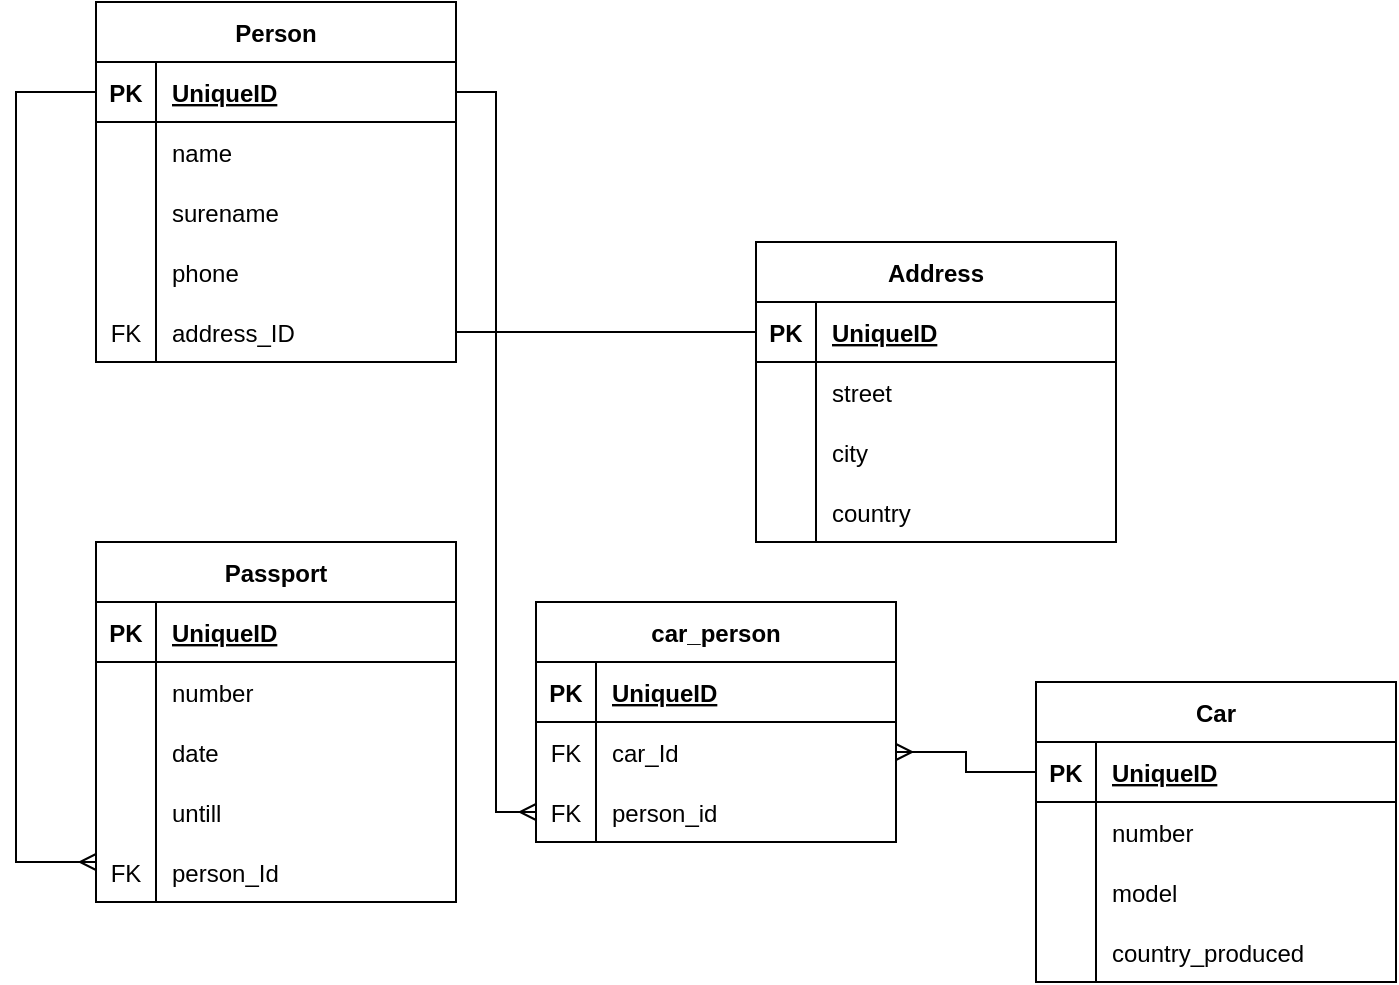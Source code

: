 <mxfile version="17.0.0" type="github">
  <diagram id="XleUn_aJ2QHgJPdEySTZ" name="Page-1">
    <mxGraphModel dx="942" dy="614" grid="1" gridSize="10" guides="1" tooltips="1" connect="1" arrows="1" fold="1" page="1" pageScale="1" pageWidth="827" pageHeight="1169" math="0" shadow="0">
      <root>
        <mxCell id="0" />
        <mxCell id="1" parent="0" />
        <mxCell id="KHHjTdDqQCsPcmAyDWd0-1" value="Person" style="shape=table;startSize=30;container=1;collapsible=1;childLayout=tableLayout;fixedRows=1;rowLines=0;fontStyle=1;align=center;resizeLast=1;" vertex="1" parent="1">
          <mxGeometry x="150" y="30" width="180" height="180" as="geometry" />
        </mxCell>
        <mxCell id="KHHjTdDqQCsPcmAyDWd0-2" value="" style="shape=tableRow;horizontal=0;startSize=0;swimlaneHead=0;swimlaneBody=0;fillColor=none;collapsible=0;dropTarget=0;points=[[0,0.5],[1,0.5]];portConstraint=eastwest;top=0;left=0;right=0;bottom=1;" vertex="1" parent="KHHjTdDqQCsPcmAyDWd0-1">
          <mxGeometry y="30" width="180" height="30" as="geometry" />
        </mxCell>
        <mxCell id="KHHjTdDqQCsPcmAyDWd0-3" value="PK" style="shape=partialRectangle;connectable=0;fillColor=none;top=0;left=0;bottom=0;right=0;fontStyle=1;overflow=hidden;" vertex="1" parent="KHHjTdDqQCsPcmAyDWd0-2">
          <mxGeometry width="30" height="30" as="geometry">
            <mxRectangle width="30" height="30" as="alternateBounds" />
          </mxGeometry>
        </mxCell>
        <mxCell id="KHHjTdDqQCsPcmAyDWd0-4" value="UniqueID" style="shape=partialRectangle;connectable=0;fillColor=none;top=0;left=0;bottom=0;right=0;align=left;spacingLeft=6;fontStyle=5;overflow=hidden;" vertex="1" parent="KHHjTdDqQCsPcmAyDWd0-2">
          <mxGeometry x="30" width="150" height="30" as="geometry">
            <mxRectangle width="150" height="30" as="alternateBounds" />
          </mxGeometry>
        </mxCell>
        <mxCell id="KHHjTdDqQCsPcmAyDWd0-5" value="" style="shape=tableRow;horizontal=0;startSize=0;swimlaneHead=0;swimlaneBody=0;fillColor=none;collapsible=0;dropTarget=0;points=[[0,0.5],[1,0.5]];portConstraint=eastwest;top=0;left=0;right=0;bottom=0;" vertex="1" parent="KHHjTdDqQCsPcmAyDWd0-1">
          <mxGeometry y="60" width="180" height="30" as="geometry" />
        </mxCell>
        <mxCell id="KHHjTdDqQCsPcmAyDWd0-6" value="" style="shape=partialRectangle;connectable=0;fillColor=none;top=0;left=0;bottom=0;right=0;editable=1;overflow=hidden;" vertex="1" parent="KHHjTdDqQCsPcmAyDWd0-5">
          <mxGeometry width="30" height="30" as="geometry">
            <mxRectangle width="30" height="30" as="alternateBounds" />
          </mxGeometry>
        </mxCell>
        <mxCell id="KHHjTdDqQCsPcmAyDWd0-7" value="name" style="shape=partialRectangle;connectable=0;fillColor=none;top=0;left=0;bottom=0;right=0;align=left;spacingLeft=6;overflow=hidden;" vertex="1" parent="KHHjTdDqQCsPcmAyDWd0-5">
          <mxGeometry x="30" width="150" height="30" as="geometry">
            <mxRectangle width="150" height="30" as="alternateBounds" />
          </mxGeometry>
        </mxCell>
        <mxCell id="KHHjTdDqQCsPcmAyDWd0-8" value="" style="shape=tableRow;horizontal=0;startSize=0;swimlaneHead=0;swimlaneBody=0;fillColor=none;collapsible=0;dropTarget=0;points=[[0,0.5],[1,0.5]];portConstraint=eastwest;top=0;left=0;right=0;bottom=0;" vertex="1" parent="KHHjTdDqQCsPcmAyDWd0-1">
          <mxGeometry y="90" width="180" height="30" as="geometry" />
        </mxCell>
        <mxCell id="KHHjTdDqQCsPcmAyDWd0-9" value="" style="shape=partialRectangle;connectable=0;fillColor=none;top=0;left=0;bottom=0;right=0;editable=1;overflow=hidden;" vertex="1" parent="KHHjTdDqQCsPcmAyDWd0-8">
          <mxGeometry width="30" height="30" as="geometry">
            <mxRectangle width="30" height="30" as="alternateBounds" />
          </mxGeometry>
        </mxCell>
        <mxCell id="KHHjTdDqQCsPcmAyDWd0-10" value="surename" style="shape=partialRectangle;connectable=0;fillColor=none;top=0;left=0;bottom=0;right=0;align=left;spacingLeft=6;overflow=hidden;" vertex="1" parent="KHHjTdDqQCsPcmAyDWd0-8">
          <mxGeometry x="30" width="150" height="30" as="geometry">
            <mxRectangle width="150" height="30" as="alternateBounds" />
          </mxGeometry>
        </mxCell>
        <mxCell id="KHHjTdDqQCsPcmAyDWd0-11" value="" style="shape=tableRow;horizontal=0;startSize=0;swimlaneHead=0;swimlaneBody=0;fillColor=none;collapsible=0;dropTarget=0;points=[[0,0.5],[1,0.5]];portConstraint=eastwest;top=0;left=0;right=0;bottom=0;" vertex="1" parent="KHHjTdDqQCsPcmAyDWd0-1">
          <mxGeometry y="120" width="180" height="30" as="geometry" />
        </mxCell>
        <mxCell id="KHHjTdDqQCsPcmAyDWd0-12" value="" style="shape=partialRectangle;connectable=0;fillColor=none;top=0;left=0;bottom=0;right=0;editable=1;overflow=hidden;" vertex="1" parent="KHHjTdDqQCsPcmAyDWd0-11">
          <mxGeometry width="30" height="30" as="geometry">
            <mxRectangle width="30" height="30" as="alternateBounds" />
          </mxGeometry>
        </mxCell>
        <mxCell id="KHHjTdDqQCsPcmAyDWd0-13" value="phone" style="shape=partialRectangle;connectable=0;fillColor=none;top=0;left=0;bottom=0;right=0;align=left;spacingLeft=6;overflow=hidden;" vertex="1" parent="KHHjTdDqQCsPcmAyDWd0-11">
          <mxGeometry x="30" width="150" height="30" as="geometry">
            <mxRectangle width="150" height="30" as="alternateBounds" />
          </mxGeometry>
        </mxCell>
        <mxCell id="KHHjTdDqQCsPcmAyDWd0-49" value="" style="shape=tableRow;horizontal=0;startSize=0;swimlaneHead=0;swimlaneBody=0;fillColor=none;collapsible=0;dropTarget=0;points=[[0,0.5],[1,0.5]];portConstraint=eastwest;top=0;left=0;right=0;bottom=0;" vertex="1" parent="KHHjTdDqQCsPcmAyDWd0-1">
          <mxGeometry y="150" width="180" height="30" as="geometry" />
        </mxCell>
        <mxCell id="KHHjTdDqQCsPcmAyDWd0-50" value="FK" style="shape=partialRectangle;connectable=0;fillColor=none;top=0;left=0;bottom=0;right=0;editable=1;overflow=hidden;" vertex="1" parent="KHHjTdDqQCsPcmAyDWd0-49">
          <mxGeometry width="30" height="30" as="geometry">
            <mxRectangle width="30" height="30" as="alternateBounds" />
          </mxGeometry>
        </mxCell>
        <mxCell id="KHHjTdDqQCsPcmAyDWd0-51" value="address_ID" style="shape=partialRectangle;connectable=0;fillColor=none;top=0;left=0;bottom=0;right=0;align=left;spacingLeft=6;overflow=hidden;" vertex="1" parent="KHHjTdDqQCsPcmAyDWd0-49">
          <mxGeometry x="30" width="150" height="30" as="geometry">
            <mxRectangle width="150" height="30" as="alternateBounds" />
          </mxGeometry>
        </mxCell>
        <mxCell id="KHHjTdDqQCsPcmAyDWd0-14" value="Address" style="shape=table;startSize=30;container=1;collapsible=1;childLayout=tableLayout;fixedRows=1;rowLines=0;fontStyle=1;align=center;resizeLast=1;" vertex="1" parent="1">
          <mxGeometry x="480" y="150" width="180" height="150" as="geometry" />
        </mxCell>
        <mxCell id="KHHjTdDqQCsPcmAyDWd0-15" value="" style="shape=tableRow;horizontal=0;startSize=0;swimlaneHead=0;swimlaneBody=0;fillColor=none;collapsible=0;dropTarget=0;points=[[0,0.5],[1,0.5]];portConstraint=eastwest;top=0;left=0;right=0;bottom=1;" vertex="1" parent="KHHjTdDqQCsPcmAyDWd0-14">
          <mxGeometry y="30" width="180" height="30" as="geometry" />
        </mxCell>
        <mxCell id="KHHjTdDqQCsPcmAyDWd0-16" value="PK" style="shape=partialRectangle;connectable=0;fillColor=none;top=0;left=0;bottom=0;right=0;fontStyle=1;overflow=hidden;" vertex="1" parent="KHHjTdDqQCsPcmAyDWd0-15">
          <mxGeometry width="30" height="30" as="geometry">
            <mxRectangle width="30" height="30" as="alternateBounds" />
          </mxGeometry>
        </mxCell>
        <mxCell id="KHHjTdDqQCsPcmAyDWd0-17" value="UniqueID" style="shape=partialRectangle;connectable=0;fillColor=none;top=0;left=0;bottom=0;right=0;align=left;spacingLeft=6;fontStyle=5;overflow=hidden;" vertex="1" parent="KHHjTdDqQCsPcmAyDWd0-15">
          <mxGeometry x="30" width="150" height="30" as="geometry">
            <mxRectangle width="150" height="30" as="alternateBounds" />
          </mxGeometry>
        </mxCell>
        <mxCell id="KHHjTdDqQCsPcmAyDWd0-18" value="" style="shape=tableRow;horizontal=0;startSize=0;swimlaneHead=0;swimlaneBody=0;fillColor=none;collapsible=0;dropTarget=0;points=[[0,0.5],[1,0.5]];portConstraint=eastwest;top=0;left=0;right=0;bottom=0;" vertex="1" parent="KHHjTdDqQCsPcmAyDWd0-14">
          <mxGeometry y="60" width="180" height="30" as="geometry" />
        </mxCell>
        <mxCell id="KHHjTdDqQCsPcmAyDWd0-19" value="" style="shape=partialRectangle;connectable=0;fillColor=none;top=0;left=0;bottom=0;right=0;editable=1;overflow=hidden;" vertex="1" parent="KHHjTdDqQCsPcmAyDWd0-18">
          <mxGeometry width="30" height="30" as="geometry">
            <mxRectangle width="30" height="30" as="alternateBounds" />
          </mxGeometry>
        </mxCell>
        <mxCell id="KHHjTdDqQCsPcmAyDWd0-20" value="street" style="shape=partialRectangle;connectable=0;fillColor=none;top=0;left=0;bottom=0;right=0;align=left;spacingLeft=6;overflow=hidden;" vertex="1" parent="KHHjTdDqQCsPcmAyDWd0-18">
          <mxGeometry x="30" width="150" height="30" as="geometry">
            <mxRectangle width="150" height="30" as="alternateBounds" />
          </mxGeometry>
        </mxCell>
        <mxCell id="KHHjTdDqQCsPcmAyDWd0-21" value="" style="shape=tableRow;horizontal=0;startSize=0;swimlaneHead=0;swimlaneBody=0;fillColor=none;collapsible=0;dropTarget=0;points=[[0,0.5],[1,0.5]];portConstraint=eastwest;top=0;left=0;right=0;bottom=0;" vertex="1" parent="KHHjTdDqQCsPcmAyDWd0-14">
          <mxGeometry y="90" width="180" height="30" as="geometry" />
        </mxCell>
        <mxCell id="KHHjTdDqQCsPcmAyDWd0-22" value="" style="shape=partialRectangle;connectable=0;fillColor=none;top=0;left=0;bottom=0;right=0;editable=1;overflow=hidden;" vertex="1" parent="KHHjTdDqQCsPcmAyDWd0-21">
          <mxGeometry width="30" height="30" as="geometry">
            <mxRectangle width="30" height="30" as="alternateBounds" />
          </mxGeometry>
        </mxCell>
        <mxCell id="KHHjTdDqQCsPcmAyDWd0-23" value="city" style="shape=partialRectangle;connectable=0;fillColor=none;top=0;left=0;bottom=0;right=0;align=left;spacingLeft=6;overflow=hidden;" vertex="1" parent="KHHjTdDqQCsPcmAyDWd0-21">
          <mxGeometry x="30" width="150" height="30" as="geometry">
            <mxRectangle width="150" height="30" as="alternateBounds" />
          </mxGeometry>
        </mxCell>
        <mxCell id="KHHjTdDqQCsPcmAyDWd0-24" value="" style="shape=tableRow;horizontal=0;startSize=0;swimlaneHead=0;swimlaneBody=0;fillColor=none;collapsible=0;dropTarget=0;points=[[0,0.5],[1,0.5]];portConstraint=eastwest;top=0;left=0;right=0;bottom=0;" vertex="1" parent="KHHjTdDqQCsPcmAyDWd0-14">
          <mxGeometry y="120" width="180" height="30" as="geometry" />
        </mxCell>
        <mxCell id="KHHjTdDqQCsPcmAyDWd0-25" value="&#xa;&#xa;&lt;span style=&quot;font-size: 10pt ; font-family: , &amp;quot;arial&amp;quot; ; font-weight: normal ; font-style: normal ; text-decoration: underline ; color: #386bf3 ; text-align: center&quot;&gt;&lt;a class=&quot;in-cell-link&quot; href=&quot;https://picsum.photos/200&quot; target=&quot;_blank&quot;&gt;https://picsum.photos/200&lt;/a&gt;&lt;/span&gt;&#xa;&#xa;" style="shape=partialRectangle;connectable=0;fillColor=none;top=0;left=0;bottom=0;right=0;editable=1;overflow=hidden;" vertex="1" parent="KHHjTdDqQCsPcmAyDWd0-24">
          <mxGeometry width="30" height="30" as="geometry">
            <mxRectangle width="30" height="30" as="alternateBounds" />
          </mxGeometry>
        </mxCell>
        <mxCell id="KHHjTdDqQCsPcmAyDWd0-26" value="country" style="shape=partialRectangle;connectable=0;fillColor=none;top=0;left=0;bottom=0;right=0;align=left;spacingLeft=6;overflow=hidden;" vertex="1" parent="KHHjTdDqQCsPcmAyDWd0-24">
          <mxGeometry x="30" width="150" height="30" as="geometry">
            <mxRectangle width="150" height="30" as="alternateBounds" />
          </mxGeometry>
        </mxCell>
        <mxCell id="KHHjTdDqQCsPcmAyDWd0-55" style="edgeStyle=orthogonalEdgeStyle;rounded=0;orthogonalLoop=1;jettySize=auto;html=1;exitX=0;exitY=0.5;exitDx=0;exitDy=0;endArrow=baseDash;endFill=0;" edge="1" parent="1" source="KHHjTdDqQCsPcmAyDWd0-15" target="KHHjTdDqQCsPcmAyDWd0-49">
          <mxGeometry relative="1" as="geometry" />
        </mxCell>
        <mxCell id="KHHjTdDqQCsPcmAyDWd0-56" value="Passport" style="shape=table;startSize=30;container=1;collapsible=1;childLayout=tableLayout;fixedRows=1;rowLines=0;fontStyle=1;align=center;resizeLast=1;" vertex="1" parent="1">
          <mxGeometry x="150" y="300" width="180" height="180" as="geometry" />
        </mxCell>
        <mxCell id="KHHjTdDqQCsPcmAyDWd0-57" value="" style="shape=tableRow;horizontal=0;startSize=0;swimlaneHead=0;swimlaneBody=0;fillColor=none;collapsible=0;dropTarget=0;points=[[0,0.5],[1,0.5]];portConstraint=eastwest;top=0;left=0;right=0;bottom=1;" vertex="1" parent="KHHjTdDqQCsPcmAyDWd0-56">
          <mxGeometry y="30" width="180" height="30" as="geometry" />
        </mxCell>
        <mxCell id="KHHjTdDqQCsPcmAyDWd0-58" value="PK" style="shape=partialRectangle;connectable=0;fillColor=none;top=0;left=0;bottom=0;right=0;fontStyle=1;overflow=hidden;" vertex="1" parent="KHHjTdDqQCsPcmAyDWd0-57">
          <mxGeometry width="30" height="30" as="geometry">
            <mxRectangle width="30" height="30" as="alternateBounds" />
          </mxGeometry>
        </mxCell>
        <mxCell id="KHHjTdDqQCsPcmAyDWd0-59" value="UniqueID" style="shape=partialRectangle;connectable=0;fillColor=none;top=0;left=0;bottom=0;right=0;align=left;spacingLeft=6;fontStyle=5;overflow=hidden;" vertex="1" parent="KHHjTdDqQCsPcmAyDWd0-57">
          <mxGeometry x="30" width="150" height="30" as="geometry">
            <mxRectangle width="150" height="30" as="alternateBounds" />
          </mxGeometry>
        </mxCell>
        <mxCell id="KHHjTdDqQCsPcmAyDWd0-60" value="" style="shape=tableRow;horizontal=0;startSize=0;swimlaneHead=0;swimlaneBody=0;fillColor=none;collapsible=0;dropTarget=0;points=[[0,0.5],[1,0.5]];portConstraint=eastwest;top=0;left=0;right=0;bottom=0;" vertex="1" parent="KHHjTdDqQCsPcmAyDWd0-56">
          <mxGeometry y="60" width="180" height="30" as="geometry" />
        </mxCell>
        <mxCell id="KHHjTdDqQCsPcmAyDWd0-61" value="" style="shape=partialRectangle;connectable=0;fillColor=none;top=0;left=0;bottom=0;right=0;editable=1;overflow=hidden;" vertex="1" parent="KHHjTdDqQCsPcmAyDWd0-60">
          <mxGeometry width="30" height="30" as="geometry">
            <mxRectangle width="30" height="30" as="alternateBounds" />
          </mxGeometry>
        </mxCell>
        <mxCell id="KHHjTdDqQCsPcmAyDWd0-62" value="number" style="shape=partialRectangle;connectable=0;fillColor=none;top=0;left=0;bottom=0;right=0;align=left;spacingLeft=6;overflow=hidden;" vertex="1" parent="KHHjTdDqQCsPcmAyDWd0-60">
          <mxGeometry x="30" width="150" height="30" as="geometry">
            <mxRectangle width="150" height="30" as="alternateBounds" />
          </mxGeometry>
        </mxCell>
        <mxCell id="KHHjTdDqQCsPcmAyDWd0-63" value="" style="shape=tableRow;horizontal=0;startSize=0;swimlaneHead=0;swimlaneBody=0;fillColor=none;collapsible=0;dropTarget=0;points=[[0,0.5],[1,0.5]];portConstraint=eastwest;top=0;left=0;right=0;bottom=0;" vertex="1" parent="KHHjTdDqQCsPcmAyDWd0-56">
          <mxGeometry y="90" width="180" height="30" as="geometry" />
        </mxCell>
        <mxCell id="KHHjTdDqQCsPcmAyDWd0-64" value="" style="shape=partialRectangle;connectable=0;fillColor=none;top=0;left=0;bottom=0;right=0;editable=1;overflow=hidden;" vertex="1" parent="KHHjTdDqQCsPcmAyDWd0-63">
          <mxGeometry width="30" height="30" as="geometry">
            <mxRectangle width="30" height="30" as="alternateBounds" />
          </mxGeometry>
        </mxCell>
        <mxCell id="KHHjTdDqQCsPcmAyDWd0-65" value="date" style="shape=partialRectangle;connectable=0;fillColor=none;top=0;left=0;bottom=0;right=0;align=left;spacingLeft=6;overflow=hidden;" vertex="1" parent="KHHjTdDqQCsPcmAyDWd0-63">
          <mxGeometry x="30" width="150" height="30" as="geometry">
            <mxRectangle width="150" height="30" as="alternateBounds" />
          </mxGeometry>
        </mxCell>
        <mxCell id="KHHjTdDqQCsPcmAyDWd0-66" value="" style="shape=tableRow;horizontal=0;startSize=0;swimlaneHead=0;swimlaneBody=0;fillColor=none;collapsible=0;dropTarget=0;points=[[0,0.5],[1,0.5]];portConstraint=eastwest;top=0;left=0;right=0;bottom=0;" vertex="1" parent="KHHjTdDqQCsPcmAyDWd0-56">
          <mxGeometry y="120" width="180" height="30" as="geometry" />
        </mxCell>
        <mxCell id="KHHjTdDqQCsPcmAyDWd0-67" value="&#xa;&#xa;&lt;span style=&quot;font-size: 10pt ; font-family: , &amp;quot;arial&amp;quot; ; font-weight: normal ; font-style: normal ; text-decoration: underline ; color: #386bf3 ; text-align: center&quot;&gt;&lt;a class=&quot;in-cell-link&quot; href=&quot;https://picsum.photos/200&quot; target=&quot;_blank&quot;&gt;https://picsum.photos/200&lt;/a&gt;&lt;/span&gt;&#xa;&#xa;" style="shape=partialRectangle;connectable=0;fillColor=none;top=0;left=0;bottom=0;right=0;editable=1;overflow=hidden;" vertex="1" parent="KHHjTdDqQCsPcmAyDWd0-66">
          <mxGeometry width="30" height="30" as="geometry">
            <mxRectangle width="30" height="30" as="alternateBounds" />
          </mxGeometry>
        </mxCell>
        <mxCell id="KHHjTdDqQCsPcmAyDWd0-68" value="untill" style="shape=partialRectangle;connectable=0;fillColor=none;top=0;left=0;bottom=0;right=0;align=left;spacingLeft=6;overflow=hidden;" vertex="1" parent="KHHjTdDqQCsPcmAyDWd0-66">
          <mxGeometry x="30" width="150" height="30" as="geometry">
            <mxRectangle width="150" height="30" as="alternateBounds" />
          </mxGeometry>
        </mxCell>
        <mxCell id="KHHjTdDqQCsPcmAyDWd0-69" value="" style="shape=tableRow;horizontal=0;startSize=0;swimlaneHead=0;swimlaneBody=0;fillColor=none;collapsible=0;dropTarget=0;points=[[0,0.5],[1,0.5]];portConstraint=eastwest;top=0;left=0;right=0;bottom=0;" vertex="1" parent="KHHjTdDqQCsPcmAyDWd0-56">
          <mxGeometry y="150" width="180" height="30" as="geometry" />
        </mxCell>
        <mxCell id="KHHjTdDqQCsPcmAyDWd0-70" value="FK" style="shape=partialRectangle;connectable=0;fillColor=none;top=0;left=0;bottom=0;right=0;editable=1;overflow=hidden;" vertex="1" parent="KHHjTdDqQCsPcmAyDWd0-69">
          <mxGeometry width="30" height="30" as="geometry">
            <mxRectangle width="30" height="30" as="alternateBounds" />
          </mxGeometry>
        </mxCell>
        <mxCell id="KHHjTdDqQCsPcmAyDWd0-71" value="person_Id" style="shape=partialRectangle;connectable=0;fillColor=none;top=0;left=0;bottom=0;right=0;align=left;spacingLeft=6;overflow=hidden;" vertex="1" parent="KHHjTdDqQCsPcmAyDWd0-69">
          <mxGeometry x="30" width="150" height="30" as="geometry">
            <mxRectangle width="150" height="30" as="alternateBounds" />
          </mxGeometry>
        </mxCell>
        <mxCell id="KHHjTdDqQCsPcmAyDWd0-72" style="edgeStyle=orthogonalEdgeStyle;rounded=0;orthogonalLoop=1;jettySize=auto;html=1;endArrow=ERmany;endFill=0;" edge="1" parent="1" source="KHHjTdDqQCsPcmAyDWd0-2" target="KHHjTdDqQCsPcmAyDWd0-69">
          <mxGeometry relative="1" as="geometry">
            <Array as="points">
              <mxPoint x="110" y="75" />
              <mxPoint x="110" y="460" />
            </Array>
          </mxGeometry>
        </mxCell>
        <mxCell id="KHHjTdDqQCsPcmAyDWd0-73" value="Car" style="shape=table;startSize=30;container=1;collapsible=1;childLayout=tableLayout;fixedRows=1;rowLines=0;fontStyle=1;align=center;resizeLast=1;" vertex="1" parent="1">
          <mxGeometry x="620" y="370" width="180" height="150" as="geometry" />
        </mxCell>
        <mxCell id="KHHjTdDqQCsPcmAyDWd0-74" value="" style="shape=tableRow;horizontal=0;startSize=0;swimlaneHead=0;swimlaneBody=0;fillColor=none;collapsible=0;dropTarget=0;points=[[0,0.5],[1,0.5]];portConstraint=eastwest;top=0;left=0;right=0;bottom=1;" vertex="1" parent="KHHjTdDqQCsPcmAyDWd0-73">
          <mxGeometry y="30" width="180" height="30" as="geometry" />
        </mxCell>
        <mxCell id="KHHjTdDqQCsPcmAyDWd0-75" value="PK" style="shape=partialRectangle;connectable=0;fillColor=none;top=0;left=0;bottom=0;right=0;fontStyle=1;overflow=hidden;" vertex="1" parent="KHHjTdDqQCsPcmAyDWd0-74">
          <mxGeometry width="30" height="30" as="geometry">
            <mxRectangle width="30" height="30" as="alternateBounds" />
          </mxGeometry>
        </mxCell>
        <mxCell id="KHHjTdDqQCsPcmAyDWd0-76" value="UniqueID" style="shape=partialRectangle;connectable=0;fillColor=none;top=0;left=0;bottom=0;right=0;align=left;spacingLeft=6;fontStyle=5;overflow=hidden;" vertex="1" parent="KHHjTdDqQCsPcmAyDWd0-74">
          <mxGeometry x="30" width="150" height="30" as="geometry">
            <mxRectangle width="150" height="30" as="alternateBounds" />
          </mxGeometry>
        </mxCell>
        <mxCell id="KHHjTdDqQCsPcmAyDWd0-77" value="" style="shape=tableRow;horizontal=0;startSize=0;swimlaneHead=0;swimlaneBody=0;fillColor=none;collapsible=0;dropTarget=0;points=[[0,0.5],[1,0.5]];portConstraint=eastwest;top=0;left=0;right=0;bottom=0;" vertex="1" parent="KHHjTdDqQCsPcmAyDWd0-73">
          <mxGeometry y="60" width="180" height="30" as="geometry" />
        </mxCell>
        <mxCell id="KHHjTdDqQCsPcmAyDWd0-78" value="" style="shape=partialRectangle;connectable=0;fillColor=none;top=0;left=0;bottom=0;right=0;editable=1;overflow=hidden;" vertex="1" parent="KHHjTdDqQCsPcmAyDWd0-77">
          <mxGeometry width="30" height="30" as="geometry">
            <mxRectangle width="30" height="30" as="alternateBounds" />
          </mxGeometry>
        </mxCell>
        <mxCell id="KHHjTdDqQCsPcmAyDWd0-79" value="number" style="shape=partialRectangle;connectable=0;fillColor=none;top=0;left=0;bottom=0;right=0;align=left;spacingLeft=6;overflow=hidden;" vertex="1" parent="KHHjTdDqQCsPcmAyDWd0-77">
          <mxGeometry x="30" width="150" height="30" as="geometry">
            <mxRectangle width="150" height="30" as="alternateBounds" />
          </mxGeometry>
        </mxCell>
        <mxCell id="KHHjTdDqQCsPcmAyDWd0-80" value="" style="shape=tableRow;horizontal=0;startSize=0;swimlaneHead=0;swimlaneBody=0;fillColor=none;collapsible=0;dropTarget=0;points=[[0,0.5],[1,0.5]];portConstraint=eastwest;top=0;left=0;right=0;bottom=0;" vertex="1" parent="KHHjTdDqQCsPcmAyDWd0-73">
          <mxGeometry y="90" width="180" height="30" as="geometry" />
        </mxCell>
        <mxCell id="KHHjTdDqQCsPcmAyDWd0-81" value="" style="shape=partialRectangle;connectable=0;fillColor=none;top=0;left=0;bottom=0;right=0;editable=1;overflow=hidden;" vertex="1" parent="KHHjTdDqQCsPcmAyDWd0-80">
          <mxGeometry width="30" height="30" as="geometry">
            <mxRectangle width="30" height="30" as="alternateBounds" />
          </mxGeometry>
        </mxCell>
        <mxCell id="KHHjTdDqQCsPcmAyDWd0-82" value="model" style="shape=partialRectangle;connectable=0;fillColor=none;top=0;left=0;bottom=0;right=0;align=left;spacingLeft=6;overflow=hidden;" vertex="1" parent="KHHjTdDqQCsPcmAyDWd0-80">
          <mxGeometry x="30" width="150" height="30" as="geometry">
            <mxRectangle width="150" height="30" as="alternateBounds" />
          </mxGeometry>
        </mxCell>
        <mxCell id="KHHjTdDqQCsPcmAyDWd0-83" value="" style="shape=tableRow;horizontal=0;startSize=0;swimlaneHead=0;swimlaneBody=0;fillColor=none;collapsible=0;dropTarget=0;points=[[0,0.5],[1,0.5]];portConstraint=eastwest;top=0;left=0;right=0;bottom=0;" vertex="1" parent="KHHjTdDqQCsPcmAyDWd0-73">
          <mxGeometry y="120" width="180" height="30" as="geometry" />
        </mxCell>
        <mxCell id="KHHjTdDqQCsPcmAyDWd0-84" value="&#xa;&#xa;&lt;span style=&quot;font-size: 10pt ; font-family: , &amp;quot;arial&amp;quot; ; font-weight: normal ; font-style: normal ; text-decoration: underline ; color: #386bf3 ; text-align: center&quot;&gt;&lt;a class=&quot;in-cell-link&quot; href=&quot;https://picsum.photos/200&quot; target=&quot;_blank&quot;&gt;https://picsum.photos/200&lt;/a&gt;&lt;/span&gt;&#xa;&#xa;" style="shape=partialRectangle;connectable=0;fillColor=none;top=0;left=0;bottom=0;right=0;editable=1;overflow=hidden;" vertex="1" parent="KHHjTdDqQCsPcmAyDWd0-83">
          <mxGeometry width="30" height="30" as="geometry">
            <mxRectangle width="30" height="30" as="alternateBounds" />
          </mxGeometry>
        </mxCell>
        <mxCell id="KHHjTdDqQCsPcmAyDWd0-85" value="country_produced" style="shape=partialRectangle;connectable=0;fillColor=none;top=0;left=0;bottom=0;right=0;align=left;spacingLeft=6;overflow=hidden;" vertex="1" parent="KHHjTdDqQCsPcmAyDWd0-83">
          <mxGeometry x="30" width="150" height="30" as="geometry">
            <mxRectangle width="150" height="30" as="alternateBounds" />
          </mxGeometry>
        </mxCell>
        <mxCell id="KHHjTdDqQCsPcmAyDWd0-86" value="car_person" style="shape=table;startSize=30;container=1;collapsible=1;childLayout=tableLayout;fixedRows=1;rowLines=0;fontStyle=1;align=center;resizeLast=1;" vertex="1" parent="1">
          <mxGeometry x="370" y="330" width="180" height="120" as="geometry" />
        </mxCell>
        <mxCell id="KHHjTdDqQCsPcmAyDWd0-87" value="" style="shape=tableRow;horizontal=0;startSize=0;swimlaneHead=0;swimlaneBody=0;fillColor=none;collapsible=0;dropTarget=0;points=[[0,0.5],[1,0.5]];portConstraint=eastwest;top=0;left=0;right=0;bottom=1;" vertex="1" parent="KHHjTdDqQCsPcmAyDWd0-86">
          <mxGeometry y="30" width="180" height="30" as="geometry" />
        </mxCell>
        <mxCell id="KHHjTdDqQCsPcmAyDWd0-88" value="PK" style="shape=partialRectangle;connectable=0;fillColor=none;top=0;left=0;bottom=0;right=0;fontStyle=1;overflow=hidden;" vertex="1" parent="KHHjTdDqQCsPcmAyDWd0-87">
          <mxGeometry width="30" height="30" as="geometry">
            <mxRectangle width="30" height="30" as="alternateBounds" />
          </mxGeometry>
        </mxCell>
        <mxCell id="KHHjTdDqQCsPcmAyDWd0-89" value="UniqueID" style="shape=partialRectangle;connectable=0;fillColor=none;top=0;left=0;bottom=0;right=0;align=left;spacingLeft=6;fontStyle=5;overflow=hidden;" vertex="1" parent="KHHjTdDqQCsPcmAyDWd0-87">
          <mxGeometry x="30" width="150" height="30" as="geometry">
            <mxRectangle width="150" height="30" as="alternateBounds" />
          </mxGeometry>
        </mxCell>
        <mxCell id="KHHjTdDqQCsPcmAyDWd0-90" value="" style="shape=tableRow;horizontal=0;startSize=0;swimlaneHead=0;swimlaneBody=0;fillColor=none;collapsible=0;dropTarget=0;points=[[0,0.5],[1,0.5]];portConstraint=eastwest;top=0;left=0;right=0;bottom=0;" vertex="1" parent="KHHjTdDqQCsPcmAyDWd0-86">
          <mxGeometry y="60" width="180" height="30" as="geometry" />
        </mxCell>
        <mxCell id="KHHjTdDqQCsPcmAyDWd0-91" value="FK" style="shape=partialRectangle;connectable=0;fillColor=none;top=0;left=0;bottom=0;right=0;editable=1;overflow=hidden;" vertex="1" parent="KHHjTdDqQCsPcmAyDWd0-90">
          <mxGeometry width="30" height="30" as="geometry">
            <mxRectangle width="30" height="30" as="alternateBounds" />
          </mxGeometry>
        </mxCell>
        <mxCell id="KHHjTdDqQCsPcmAyDWd0-92" value="car_Id" style="shape=partialRectangle;connectable=0;fillColor=none;top=0;left=0;bottom=0;right=0;align=left;spacingLeft=6;overflow=hidden;" vertex="1" parent="KHHjTdDqQCsPcmAyDWd0-90">
          <mxGeometry x="30" width="150" height="30" as="geometry">
            <mxRectangle width="150" height="30" as="alternateBounds" />
          </mxGeometry>
        </mxCell>
        <mxCell id="KHHjTdDqQCsPcmAyDWd0-93" value="" style="shape=tableRow;horizontal=0;startSize=0;swimlaneHead=0;swimlaneBody=0;fillColor=none;collapsible=0;dropTarget=0;points=[[0,0.5],[1,0.5]];portConstraint=eastwest;top=0;left=0;right=0;bottom=0;" vertex="1" parent="KHHjTdDqQCsPcmAyDWd0-86">
          <mxGeometry y="90" width="180" height="30" as="geometry" />
        </mxCell>
        <mxCell id="KHHjTdDqQCsPcmAyDWd0-94" value="FK" style="shape=partialRectangle;connectable=0;fillColor=none;top=0;left=0;bottom=0;right=0;editable=1;overflow=hidden;" vertex="1" parent="KHHjTdDqQCsPcmAyDWd0-93">
          <mxGeometry width="30" height="30" as="geometry">
            <mxRectangle width="30" height="30" as="alternateBounds" />
          </mxGeometry>
        </mxCell>
        <mxCell id="KHHjTdDqQCsPcmAyDWd0-95" value="person_id" style="shape=partialRectangle;connectable=0;fillColor=none;top=0;left=0;bottom=0;right=0;align=left;spacingLeft=6;overflow=hidden;" vertex="1" parent="KHHjTdDqQCsPcmAyDWd0-93">
          <mxGeometry x="30" width="150" height="30" as="geometry">
            <mxRectangle width="150" height="30" as="alternateBounds" />
          </mxGeometry>
        </mxCell>
        <mxCell id="KHHjTdDqQCsPcmAyDWd0-102" style="edgeStyle=orthogonalEdgeStyle;rounded=0;orthogonalLoop=1;jettySize=auto;html=1;entryX=1;entryY=0.5;entryDx=0;entryDy=0;endArrow=ERmany;endFill=0;" edge="1" parent="1" source="KHHjTdDqQCsPcmAyDWd0-74" target="KHHjTdDqQCsPcmAyDWd0-90">
          <mxGeometry relative="1" as="geometry" />
        </mxCell>
        <mxCell id="KHHjTdDqQCsPcmAyDWd0-103" style="edgeStyle=orthogonalEdgeStyle;rounded=0;orthogonalLoop=1;jettySize=auto;html=1;entryX=0;entryY=0.5;entryDx=0;entryDy=0;endArrow=ERmany;endFill=0;" edge="1" parent="1" source="KHHjTdDqQCsPcmAyDWd0-2" target="KHHjTdDqQCsPcmAyDWd0-93">
          <mxGeometry relative="1" as="geometry" />
        </mxCell>
      </root>
    </mxGraphModel>
  </diagram>
</mxfile>
